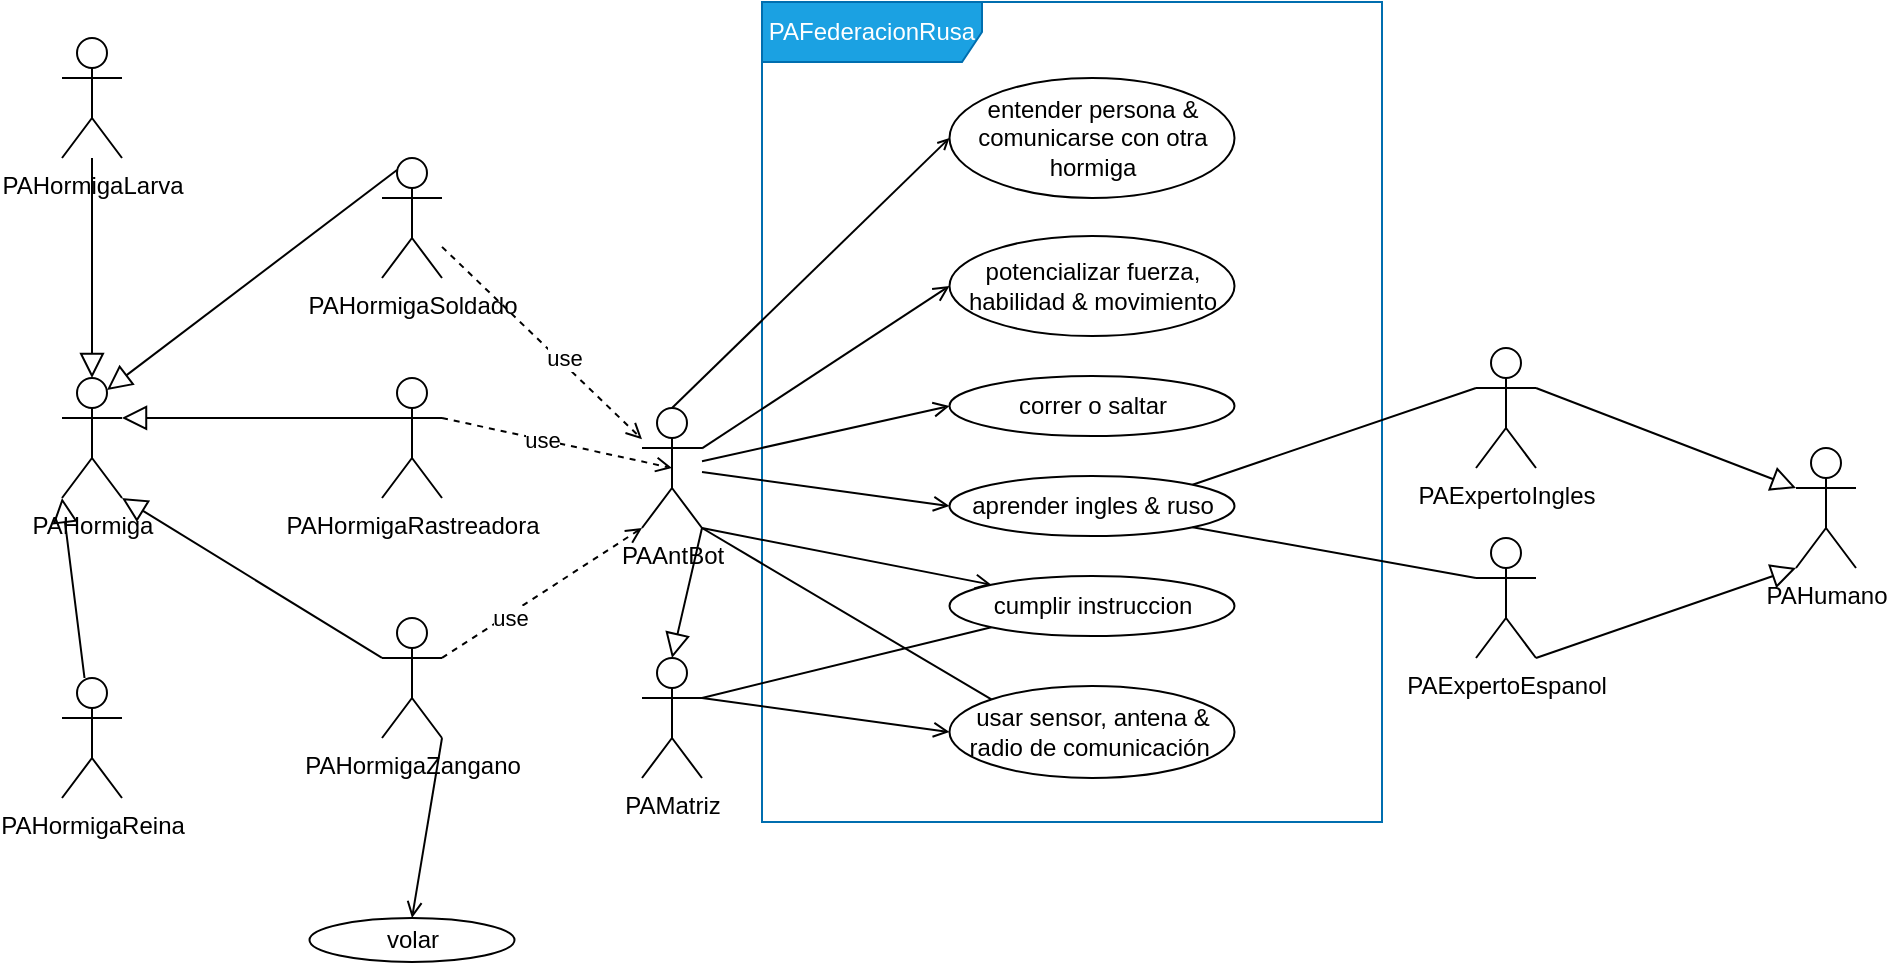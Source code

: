 <mxfile>
    <diagram id="DAxjc3pv-vTFQ-RzlrhD" name="Página-1">
        <mxGraphModel dx="1563" dy="1283" grid="1" gridSize="10" guides="1" tooltips="1" connect="1" arrows="1" fold="1" page="1" pageScale="1" pageWidth="1169" pageHeight="827" math="0" shadow="0">
            <root>
                <mxCell id="0"/>
                <mxCell id="1" parent="0"/>
                <mxCell id="2" value="PAFederacionRusa" style="shape=umlFrame;whiteSpace=wrap;html=1;width=110;height=30;fillColor=#1ba1e2;strokeColor=#006EAF;fontColor=#ffffff;" vertex="1" parent="1">
                    <mxGeometry x="486" y="170" width="310" height="410" as="geometry"/>
                </mxCell>
                <mxCell id="17" style="edgeStyle=none;html=1;entryX=0;entryY=0.5;entryDx=0;entryDy=0;endArrow=open;endFill=0;" edge="1" parent="1" source="3" target="16">
                    <mxGeometry relative="1" as="geometry"/>
                </mxCell>
                <mxCell id="30" style="edgeStyle=none;html=1;exitX=1;exitY=1;exitDx=0;exitDy=0;exitPerimeter=0;entryX=0.5;entryY=0;entryDx=0;entryDy=0;entryPerimeter=0;endArrow=block;endFill=0;endSize=10;" edge="1" parent="1" source="3" target="27">
                    <mxGeometry relative="1" as="geometry"/>
                </mxCell>
                <mxCell id="32" style="edgeStyle=none;html=1;entryX=0;entryY=0.5;entryDx=0;entryDy=0;endArrow=open;endFill=0;endSize=6;" edge="1" parent="1" source="3" target="31">
                    <mxGeometry relative="1" as="geometry"/>
                </mxCell>
                <mxCell id="34" style="edgeStyle=none;html=1;entryX=0;entryY=0.5;entryDx=0;entryDy=0;endArrow=open;endFill=0;endSize=6;" edge="1" parent="1" source="3" target="33">
                    <mxGeometry relative="1" as="geometry"/>
                </mxCell>
                <mxCell id="45" style="edgeStyle=none;html=1;exitX=1;exitY=1;exitDx=0;exitDy=0;exitPerimeter=0;entryX=0;entryY=0;entryDx=0;entryDy=0;endArrow=open;endFill=0;endSize=6;" edge="1" parent="1" source="3" target="44">
                    <mxGeometry relative="1" as="geometry"/>
                </mxCell>
                <mxCell id="48" style="edgeStyle=none;html=1;exitX=1;exitY=1;exitDx=0;exitDy=0;exitPerimeter=0;entryX=0;entryY=0;entryDx=0;entryDy=0;endArrow=none;endFill=0;endSize=6;" edge="1" parent="1" source="3" target="43">
                    <mxGeometry relative="1" as="geometry"/>
                </mxCell>
                <mxCell id="54" style="edgeStyle=none;html=1;exitX=0.5;exitY=0;exitDx=0;exitDy=0;exitPerimeter=0;entryX=0;entryY=0.5;entryDx=0;entryDy=0;endArrow=open;endFill=0;endSize=4;" edge="1" parent="1" source="3" target="53">
                    <mxGeometry relative="1" as="geometry"/>
                </mxCell>
                <mxCell id="3" value="PAAntBot" style="shape=umlActor;verticalLabelPosition=bottom;verticalAlign=top;html=1;" vertex="1" parent="1">
                    <mxGeometry x="426" y="373" width="30" height="60" as="geometry"/>
                </mxCell>
                <mxCell id="5" style="edgeStyle=none;html=1;dashed=1;endArrow=open;endFill=0;" edge="1" parent="1" source="4" target="3">
                    <mxGeometry relative="1" as="geometry"/>
                </mxCell>
                <mxCell id="6" value="use" style="edgeLabel;html=1;align=center;verticalAlign=middle;resizable=0;points=[];" vertex="1" connectable="0" parent="5">
                    <mxGeometry x="-0.412" y="-3" relative="1" as="geometry">
                        <mxPoint x="33" y="25" as="offset"/>
                    </mxGeometry>
                </mxCell>
                <mxCell id="20" style="edgeStyle=none;html=1;exitX=0.25;exitY=0.1;exitDx=0;exitDy=0;exitPerimeter=0;entryX=0.75;entryY=0.1;entryDx=0;entryDy=0;entryPerimeter=0;endArrow=block;endFill=0;endSize=10;" edge="1" parent="1" source="4" target="18">
                    <mxGeometry relative="1" as="geometry"/>
                </mxCell>
                <mxCell id="4" value="PAHormigaSoldado" style="shape=umlActor;verticalLabelPosition=bottom;verticalAlign=top;html=1;" vertex="1" parent="1">
                    <mxGeometry x="296" y="248" width="30" height="60" as="geometry"/>
                </mxCell>
                <mxCell id="10" style="edgeStyle=none;html=1;exitX=1;exitY=0.333;exitDx=0;exitDy=0;exitPerimeter=0;entryX=0.5;entryY=0.5;entryDx=0;entryDy=0;entryPerimeter=0;dashed=1;endArrow=open;endFill=0;" edge="1" parent="1" source="7" target="3">
                    <mxGeometry relative="1" as="geometry"/>
                </mxCell>
                <mxCell id="11" value="use" style="edgeLabel;html=1;align=center;verticalAlign=middle;resizable=0;points=[];" vertex="1" connectable="0" parent="10">
                    <mxGeometry x="-0.564" y="-1" relative="1" as="geometry">
                        <mxPoint x="25" y="4" as="offset"/>
                    </mxGeometry>
                </mxCell>
                <mxCell id="21" style="edgeStyle=none;html=1;exitX=0;exitY=0.333;exitDx=0;exitDy=0;exitPerimeter=0;entryX=1;entryY=0.333;entryDx=0;entryDy=0;entryPerimeter=0;endArrow=block;endFill=0;endSize=10;" edge="1" parent="1" source="7" target="18">
                    <mxGeometry relative="1" as="geometry"/>
                </mxCell>
                <mxCell id="7" value="PAHormigaRastreadora" style="shape=umlActor;verticalLabelPosition=bottom;verticalAlign=top;html=1;" vertex="1" parent="1">
                    <mxGeometry x="296" y="358" width="30" height="60" as="geometry"/>
                </mxCell>
                <mxCell id="14" style="edgeStyle=none;html=1;exitX=1;exitY=0.333;exitDx=0;exitDy=0;exitPerimeter=0;entryX=0;entryY=1;entryDx=0;entryDy=0;entryPerimeter=0;dashed=1;endArrow=open;endFill=0;" edge="1" parent="1" source="12" target="3">
                    <mxGeometry relative="1" as="geometry"/>
                </mxCell>
                <mxCell id="15" value="use" style="edgeLabel;html=1;align=center;verticalAlign=middle;resizable=0;points=[];" vertex="1" connectable="0" parent="14">
                    <mxGeometry x="-0.335" y="-2" relative="1" as="geometry">
                        <mxPoint as="offset"/>
                    </mxGeometry>
                </mxCell>
                <mxCell id="22" style="edgeStyle=none;html=1;exitX=0;exitY=0.333;exitDx=0;exitDy=0;exitPerimeter=0;entryX=1;entryY=1;entryDx=0;entryDy=0;entryPerimeter=0;endArrow=block;endFill=0;endSize=10;" edge="1" parent="1" source="12" target="18">
                    <mxGeometry relative="1" as="geometry"/>
                </mxCell>
                <mxCell id="29" style="edgeStyle=none;html=1;exitX=1;exitY=1;exitDx=0;exitDy=0;exitPerimeter=0;entryX=0.5;entryY=0;entryDx=0;entryDy=0;endArrow=open;endFill=0;endSize=6;" edge="1" parent="1" source="12" target="28">
                    <mxGeometry relative="1" as="geometry"/>
                </mxCell>
                <mxCell id="12" value="PAHormigaZangano" style="shape=umlActor;verticalLabelPosition=bottom;verticalAlign=top;html=1;" vertex="1" parent="1">
                    <mxGeometry x="296" y="478" width="30" height="60" as="geometry"/>
                </mxCell>
                <mxCell id="16" value="potencializar fuerza, habilidad &amp;amp; movimiento" style="ellipse;whiteSpace=wrap;html=1;" vertex="1" parent="1">
                    <mxGeometry x="579.75" y="287" width="142.5" height="50" as="geometry"/>
                </mxCell>
                <mxCell id="18" value="PAHormiga" style="shape=umlActor;verticalLabelPosition=bottom;verticalAlign=top;html=1;" vertex="1" parent="1">
                    <mxGeometry x="136" y="358" width="30" height="60" as="geometry"/>
                </mxCell>
                <mxCell id="24" style="edgeStyle=none;html=1;entryX=0.5;entryY=0;entryDx=0;entryDy=0;entryPerimeter=0;endArrow=block;endFill=0;endSize=10;" edge="1" parent="1" source="23" target="18">
                    <mxGeometry relative="1" as="geometry"/>
                </mxCell>
                <mxCell id="23" value="PAHormigaLarva" style="shape=umlActor;verticalLabelPosition=bottom;verticalAlign=top;html=1;" vertex="1" parent="1">
                    <mxGeometry x="136" y="188" width="30" height="60" as="geometry"/>
                </mxCell>
                <mxCell id="26" style="edgeStyle=none;html=1;entryX=0;entryY=1;entryDx=0;entryDy=0;entryPerimeter=0;endArrow=block;endFill=0;endSize=10;" edge="1" parent="1" source="25" target="18">
                    <mxGeometry relative="1" as="geometry"/>
                </mxCell>
                <mxCell id="25" value="PAHormigaReina" style="shape=umlActor;verticalLabelPosition=bottom;verticalAlign=top;html=1;" vertex="1" parent="1">
                    <mxGeometry x="136" y="508" width="30" height="60" as="geometry"/>
                </mxCell>
                <mxCell id="46" style="edgeStyle=none;html=1;exitX=1;exitY=0.333;exitDx=0;exitDy=0;exitPerimeter=0;entryX=0;entryY=0.5;entryDx=0;entryDy=0;endArrow=open;endFill=0;endSize=6;" edge="1" parent="1" source="27" target="43">
                    <mxGeometry relative="1" as="geometry"/>
                </mxCell>
                <mxCell id="47" style="edgeStyle=none;html=1;exitX=1;exitY=0.333;exitDx=0;exitDy=0;exitPerimeter=0;entryX=0;entryY=1;entryDx=0;entryDy=0;endArrow=none;endFill=0;endSize=6;" edge="1" parent="1" source="27" target="44">
                    <mxGeometry relative="1" as="geometry"/>
                </mxCell>
                <mxCell id="27" value="PAMatriz" style="shape=umlActor;verticalLabelPosition=bottom;verticalAlign=top;html=1;" vertex="1" parent="1">
                    <mxGeometry x="426" y="498" width="30" height="60" as="geometry"/>
                </mxCell>
                <mxCell id="28" value="volar" style="ellipse;whiteSpace=wrap;html=1;" vertex="1" parent="1">
                    <mxGeometry x="259.75" y="628" width="102.5" height="22" as="geometry"/>
                </mxCell>
                <mxCell id="31" value="correr o saltar" style="ellipse;whiteSpace=wrap;html=1;" vertex="1" parent="1">
                    <mxGeometry x="579.75" y="357" width="142.5" height="30" as="geometry"/>
                </mxCell>
                <mxCell id="33" value="aprender ingles &amp;amp; ruso" style="ellipse;whiteSpace=wrap;html=1;" vertex="1" parent="1">
                    <mxGeometry x="579.75" y="407" width="142.5" height="30" as="geometry"/>
                </mxCell>
                <mxCell id="39" style="edgeStyle=none;html=1;exitX=0;exitY=0.333;exitDx=0;exitDy=0;exitPerimeter=0;entryX=1;entryY=0;entryDx=0;entryDy=0;endArrow=none;endFill=0;endSize=6;" edge="1" parent="1" source="35" target="33">
                    <mxGeometry relative="1" as="geometry"/>
                </mxCell>
                <mxCell id="52" style="edgeStyle=none;html=1;exitX=1;exitY=0.333;exitDx=0;exitDy=0;exitPerimeter=0;entryX=0;entryY=0.333;entryDx=0;entryDy=0;entryPerimeter=0;endArrow=block;endFill=0;endSize=10;" edge="1" parent="1" source="35" target="49">
                    <mxGeometry relative="1" as="geometry"/>
                </mxCell>
                <mxCell id="35" value="PAExpertoIngles" style="shape=umlActor;verticalLabelPosition=bottom;verticalAlign=top;html=1;" vertex="1" parent="1">
                    <mxGeometry x="843" y="343" width="30" height="60" as="geometry"/>
                </mxCell>
                <mxCell id="40" style="edgeStyle=none;html=1;exitX=0;exitY=0.333;exitDx=0;exitDy=0;exitPerimeter=0;entryX=1;entryY=1;entryDx=0;entryDy=0;endArrow=none;endFill=0;endSize=6;" edge="1" parent="1" source="36" target="33">
                    <mxGeometry relative="1" as="geometry"/>
                </mxCell>
                <mxCell id="51" style="edgeStyle=none;html=1;exitX=1;exitY=1;exitDx=0;exitDy=0;exitPerimeter=0;entryX=0;entryY=1;entryDx=0;entryDy=0;entryPerimeter=0;endArrow=block;endFill=0;endSize=10;" edge="1" parent="1" source="36" target="49">
                    <mxGeometry relative="1" as="geometry"/>
                </mxCell>
                <mxCell id="36" value="PAExpertoEspanol" style="shape=umlActor;verticalLabelPosition=bottom;verticalAlign=top;html=1;" vertex="1" parent="1">
                    <mxGeometry x="843" y="438" width="30" height="60" as="geometry"/>
                </mxCell>
                <mxCell id="43" value="usar sensor, antena &amp;amp; radio de comunicación&amp;nbsp;" style="ellipse;whiteSpace=wrap;html=1;" vertex="1" parent="1">
                    <mxGeometry x="579.75" y="512" width="142.5" height="46" as="geometry"/>
                </mxCell>
                <mxCell id="44" value="cumplir instruccion" style="ellipse;whiteSpace=wrap;html=1;" vertex="1" parent="1">
                    <mxGeometry x="579.75" y="457" width="142.5" height="30" as="geometry"/>
                </mxCell>
                <mxCell id="49" value="PAHumano" style="shape=umlActor;verticalLabelPosition=bottom;verticalAlign=top;html=1;" vertex="1" parent="1">
                    <mxGeometry x="1003" y="393" width="30" height="60" as="geometry"/>
                </mxCell>
                <mxCell id="53" value="entender persona &amp;amp; comunicarse con otra hormiga" style="ellipse;whiteSpace=wrap;html=1;" vertex="1" parent="1">
                    <mxGeometry x="579.75" y="208" width="142.5" height="60" as="geometry"/>
                </mxCell>
            </root>
        </mxGraphModel>
    </diagram>
</mxfile>